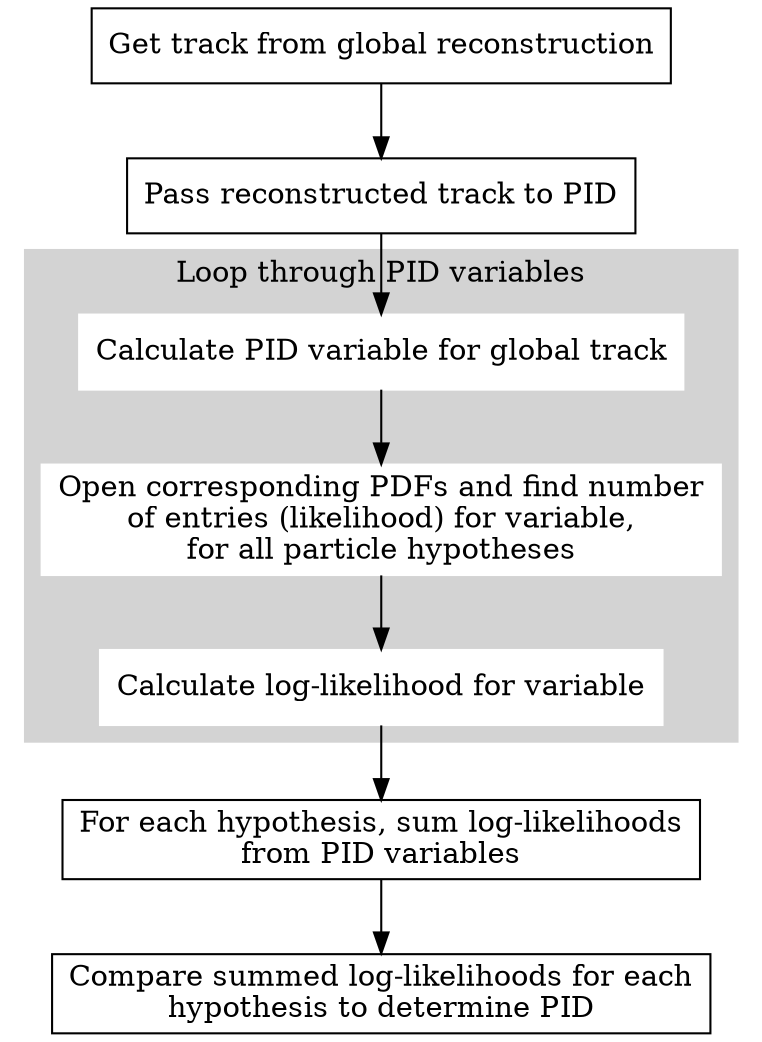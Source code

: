 digraph pidflow {
subgraph cluster0 {
node [style=filled,color=white];
style=filled;
color=lightgrey;
b2 -> b3 -> b4;
b2 [shape=box,label="Calculate PID variable for global track"];
b3 [shape=box,label="Open corresponding PDFs and find number\nof entries (likelihood) for variable,\nfor all particle hypotheses"];
b4 [shape=box,label="Calculate log-likelihood for variable"];
label="Loop through PID variables";
}
b0 -> b1 -> b2;
b4 -> b5 -> b6;
b0 [shape=box,label="Get track from global reconstruction"];
b1 [shape=box,label="Pass reconstructed track to PID"];
b5 [shape=box,label="For each hypothesis, sum log-likelihoods\nfrom PID variables"];
b6 [shape=box,label="Compare summed log-likelihoods for each\nhypothesis to determine PID"];
}
